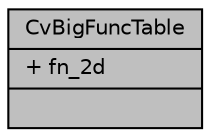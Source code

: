 digraph "CvBigFuncTable"
{
 // LATEX_PDF_SIZE
  edge [fontname="Helvetica",fontsize="10",labelfontname="Helvetica",labelfontsize="10"];
  node [fontname="Helvetica",fontsize="10",shape=record];
  Node1 [label="{CvBigFuncTable\n|+ fn_2d\l|}",height=0.2,width=0.4,color="black", fillcolor="grey75", style="filled", fontcolor="black",tooltip=" "];
}
